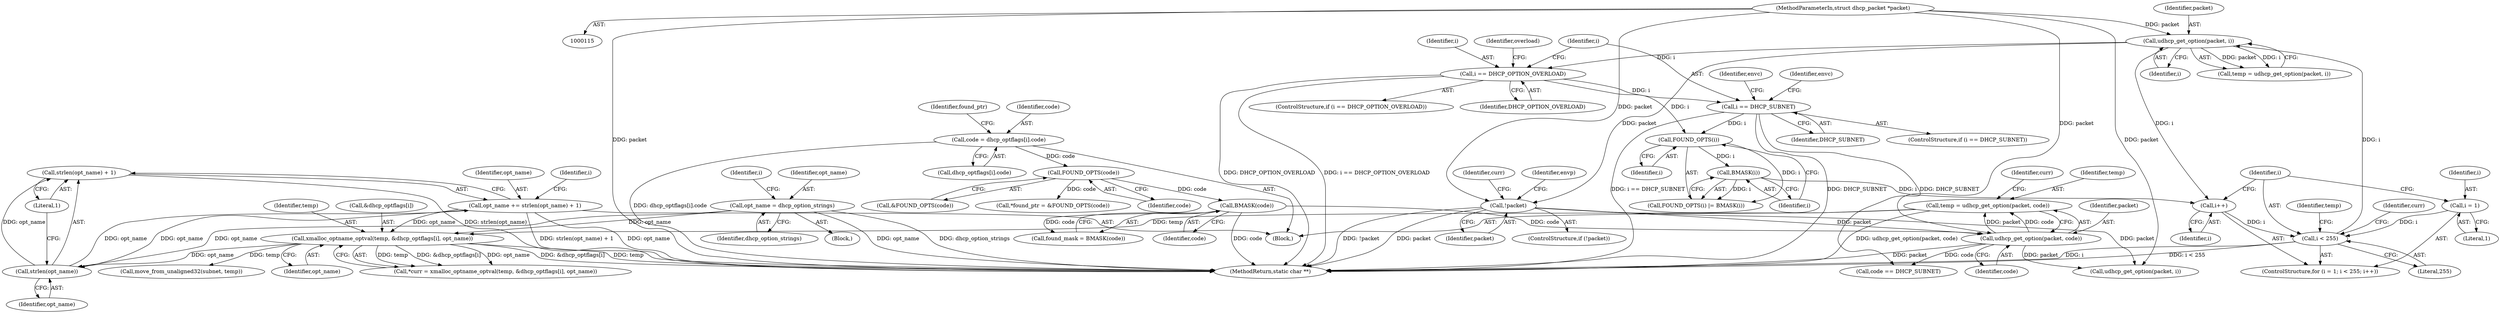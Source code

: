 digraph "0_busybox_74d9f1ba37010face4bd1449df4d60dd84450b06_0@API" {
"1000383" [label="(Call,strlen(opt_name) + 1)"];
"1000384" [label="(Call,strlen(opt_name))"];
"1000301" [label="(Call,opt_name = dhcp_option_strings)"];
"1000381" [label="(Call,opt_name += strlen(opt_name) + 1)"];
"1000349" [label="(Call,xmalloc_optname_optval(temp, &dhcp_optflags[i], opt_name))"];
"1000341" [label="(Call,temp = udhcp_get_option(packet, code))"];
"1000343" [label="(Call,udhcp_get_option(packet, code))"];
"1000204" [label="(Call,!packet)"];
"1000152" [label="(Call,udhcp_get_option(packet, i))"];
"1000116" [label="(MethodParameterIn,struct dhcp_packet *packet)"];
"1000144" [label="(Call,i < 255)"];
"1000141" [label="(Call,i = 1)"];
"1000147" [label="(Call,i++)"];
"1000178" [label="(Call,BMASK(i))"];
"1000176" [label="(Call,FOUND_OPTS(i))"];
"1000168" [label="(Call,i == DHCP_SUBNET)"];
"1000159" [label="(Call,i == DHCP_OPTION_OVERLOAD)"];
"1000328" [label="(Call,BMASK(code))"];
"1000323" [label="(Call,FOUND_OPTS(code))"];
"1000312" [label="(Call,code = dhcp_optflags[i].code)"];
"1000349" [label="(Call,xmalloc_optname_optval(temp, &dhcp_optflags[i], opt_name))"];
"1000321" [label="(Identifier,found_ptr)"];
"1000312" [label="(Call,code = dhcp_optflags[i].code)"];
"1000170" [label="(Identifier,DHCP_SUBNET)"];
"1000301" [label="(Call,opt_name = dhcp_option_strings)"];
"1000116" [label="(MethodParameterIn,struct dhcp_packet *packet)"];
"1000323" [label="(Call,FOUND_OPTS(code))"];
"1000151" [label="(Identifier,temp)"];
"1000326" [label="(Call,found_mask = BMASK(code))"];
"1000388" [label="(Identifier,i)"];
"1000174" [label="(Identifier,envc)"];
"1000158" [label="(ControlStructure,if (i == DHCP_OPTION_OVERLOAD))"];
"1000385" [label="(Identifier,opt_name)"];
"1000303" [label="(Identifier,dhcp_option_strings)"];
"1000144" [label="(Call,i < 255)"];
"1000148" [label="(Identifier,i)"];
"1000381" [label="(Call,opt_name += strlen(opt_name) + 1)"];
"1000178" [label="(Call,BMASK(i))"];
"1000205" [label="(Identifier,packet)"];
"1000346" [label="(Call,*curr = xmalloc_optname_optval(temp, &dhcp_optflags[i], opt_name))"];
"1000159" [label="(Call,i == DHCP_OPTION_OVERLOAD)"];
"1000314" [label="(Call,dhcp_optflags[i].code)"];
"1000320" [label="(Call,*found_ptr = &FOUND_OPTS(code))"];
"1000345" [label="(Identifier,code)"];
"1000310" [label="(Block,)"];
"1000382" [label="(Identifier,opt_name)"];
"1000142" [label="(Identifier,i)"];
"1000343" [label="(Call,udhcp_get_option(packet, code))"];
"1000207" [label="(Identifier,envp)"];
"1000344" [label="(Identifier,packet)"];
"1000348" [label="(Identifier,curr)"];
"1000384" [label="(Call,strlen(opt_name))"];
"1000420" [label="(Call,udhcp_get_option(packet, i))"];
"1000169" [label="(Identifier,i)"];
"1000329" [label="(Identifier,code)"];
"1000302" [label="(Identifier,opt_name)"];
"1000470" [label="(MethodReturn,static char **)"];
"1000181" [label="(Identifier,curr)"];
"1000322" [label="(Call,&FOUND_OPTS(code))"];
"1000341" [label="(Call,temp = udhcp_get_option(packet, code))"];
"1000324" [label="(Identifier,code)"];
"1000152" [label="(Call,udhcp_get_option(packet, i))"];
"1000117" [label="(Block,)"];
"1000154" [label="(Identifier,i)"];
"1000176" [label="(Call,FOUND_OPTS(i))"];
"1000140" [label="(ControlStructure,for (i = 1; i < 255; i++))"];
"1000328" [label="(Call,BMASK(code))"];
"1000350" [label="(Identifier,temp)"];
"1000204" [label="(Call,!packet)"];
"1000203" [label="(ControlStructure,if (!packet))"];
"1000210" [label="(Identifier,curr)"];
"1000172" [label="(Identifier,envc)"];
"1000141" [label="(Call,i = 1)"];
"1000361" [label="(Call,code == DHCP_SUBNET)"];
"1000366" [label="(Call,move_from_unaligned32(subnet, temp))"];
"1000386" [label="(Literal,1)"];
"1000143" [label="(Literal,1)"];
"1000161" [label="(Identifier,DHCP_OPTION_OVERLOAD)"];
"1000163" [label="(Identifier,overload)"];
"1000150" [label="(Call,temp = udhcp_get_option(packet, i))"];
"1000313" [label="(Identifier,code)"];
"1000305" [label="(Identifier,i)"];
"1000342" [label="(Identifier,temp)"];
"1000167" [label="(ControlStructure,if (i == DHCP_SUBNET))"];
"1000145" [label="(Identifier,i)"];
"1000147" [label="(Call,i++)"];
"1000179" [label="(Identifier,i)"];
"1000177" [label="(Identifier,i)"];
"1000160" [label="(Identifier,i)"];
"1000153" [label="(Identifier,packet)"];
"1000355" [label="(Identifier,opt_name)"];
"1000146" [label="(Literal,255)"];
"1000175" [label="(Call,FOUND_OPTS(i) |= BMASK(i))"];
"1000383" [label="(Call,strlen(opt_name) + 1)"];
"1000168" [label="(Call,i == DHCP_SUBNET)"];
"1000351" [label="(Call,&dhcp_optflags[i])"];
"1000383" -> "1000381"  [label="AST: "];
"1000383" -> "1000386"  [label="CFG: "];
"1000384" -> "1000383"  [label="AST: "];
"1000386" -> "1000383"  [label="AST: "];
"1000381" -> "1000383"  [label="CFG: "];
"1000383" -> "1000470"  [label="DDG: strlen(opt_name)"];
"1000384" -> "1000383"  [label="DDG: opt_name"];
"1000384" -> "1000385"  [label="CFG: "];
"1000385" -> "1000384"  [label="AST: "];
"1000386" -> "1000384"  [label="CFG: "];
"1000384" -> "1000381"  [label="DDG: opt_name"];
"1000301" -> "1000384"  [label="DDG: opt_name"];
"1000381" -> "1000384"  [label="DDG: opt_name"];
"1000349" -> "1000384"  [label="DDG: opt_name"];
"1000301" -> "1000117"  [label="AST: "];
"1000301" -> "1000303"  [label="CFG: "];
"1000302" -> "1000301"  [label="AST: "];
"1000303" -> "1000301"  [label="AST: "];
"1000305" -> "1000301"  [label="CFG: "];
"1000301" -> "1000470"  [label="DDG: dhcp_option_strings"];
"1000301" -> "1000470"  [label="DDG: opt_name"];
"1000301" -> "1000349"  [label="DDG: opt_name"];
"1000381" -> "1000310"  [label="AST: "];
"1000382" -> "1000381"  [label="AST: "];
"1000388" -> "1000381"  [label="CFG: "];
"1000381" -> "1000470"  [label="DDG: strlen(opt_name) + 1"];
"1000381" -> "1000470"  [label="DDG: opt_name"];
"1000381" -> "1000349"  [label="DDG: opt_name"];
"1000349" -> "1000346"  [label="AST: "];
"1000349" -> "1000355"  [label="CFG: "];
"1000350" -> "1000349"  [label="AST: "];
"1000351" -> "1000349"  [label="AST: "];
"1000355" -> "1000349"  [label="AST: "];
"1000346" -> "1000349"  [label="CFG: "];
"1000349" -> "1000470"  [label="DDG: &dhcp_optflags[i]"];
"1000349" -> "1000470"  [label="DDG: temp"];
"1000349" -> "1000346"  [label="DDG: temp"];
"1000349" -> "1000346"  [label="DDG: &dhcp_optflags[i]"];
"1000349" -> "1000346"  [label="DDG: opt_name"];
"1000341" -> "1000349"  [label="DDG: temp"];
"1000349" -> "1000366"  [label="DDG: temp"];
"1000341" -> "1000310"  [label="AST: "];
"1000341" -> "1000343"  [label="CFG: "];
"1000342" -> "1000341"  [label="AST: "];
"1000343" -> "1000341"  [label="AST: "];
"1000348" -> "1000341"  [label="CFG: "];
"1000341" -> "1000470"  [label="DDG: udhcp_get_option(packet, code)"];
"1000343" -> "1000341"  [label="DDG: packet"];
"1000343" -> "1000341"  [label="DDG: code"];
"1000343" -> "1000345"  [label="CFG: "];
"1000344" -> "1000343"  [label="AST: "];
"1000345" -> "1000343"  [label="AST: "];
"1000343" -> "1000470"  [label="DDG: packet"];
"1000204" -> "1000343"  [label="DDG: packet"];
"1000116" -> "1000343"  [label="DDG: packet"];
"1000328" -> "1000343"  [label="DDG: code"];
"1000343" -> "1000361"  [label="DDG: code"];
"1000343" -> "1000420"  [label="DDG: packet"];
"1000204" -> "1000203"  [label="AST: "];
"1000204" -> "1000205"  [label="CFG: "];
"1000205" -> "1000204"  [label="AST: "];
"1000207" -> "1000204"  [label="CFG: "];
"1000210" -> "1000204"  [label="CFG: "];
"1000204" -> "1000470"  [label="DDG: packet"];
"1000204" -> "1000470"  [label="DDG: !packet"];
"1000152" -> "1000204"  [label="DDG: packet"];
"1000116" -> "1000204"  [label="DDG: packet"];
"1000204" -> "1000420"  [label="DDG: packet"];
"1000152" -> "1000150"  [label="AST: "];
"1000152" -> "1000154"  [label="CFG: "];
"1000153" -> "1000152"  [label="AST: "];
"1000154" -> "1000152"  [label="AST: "];
"1000150" -> "1000152"  [label="CFG: "];
"1000152" -> "1000147"  [label="DDG: i"];
"1000152" -> "1000150"  [label="DDG: packet"];
"1000152" -> "1000150"  [label="DDG: i"];
"1000116" -> "1000152"  [label="DDG: packet"];
"1000144" -> "1000152"  [label="DDG: i"];
"1000152" -> "1000159"  [label="DDG: i"];
"1000116" -> "1000115"  [label="AST: "];
"1000116" -> "1000470"  [label="DDG: packet"];
"1000116" -> "1000420"  [label="DDG: packet"];
"1000144" -> "1000140"  [label="AST: "];
"1000144" -> "1000146"  [label="CFG: "];
"1000145" -> "1000144"  [label="AST: "];
"1000146" -> "1000144"  [label="AST: "];
"1000151" -> "1000144"  [label="CFG: "];
"1000181" -> "1000144"  [label="CFG: "];
"1000144" -> "1000470"  [label="DDG: i < 255"];
"1000144" -> "1000470"  [label="DDG: i"];
"1000141" -> "1000144"  [label="DDG: i"];
"1000147" -> "1000144"  [label="DDG: i"];
"1000141" -> "1000140"  [label="AST: "];
"1000141" -> "1000143"  [label="CFG: "];
"1000142" -> "1000141"  [label="AST: "];
"1000143" -> "1000141"  [label="AST: "];
"1000145" -> "1000141"  [label="CFG: "];
"1000147" -> "1000140"  [label="AST: "];
"1000147" -> "1000148"  [label="CFG: "];
"1000148" -> "1000147"  [label="AST: "];
"1000145" -> "1000147"  [label="CFG: "];
"1000178" -> "1000147"  [label="DDG: i"];
"1000178" -> "1000175"  [label="AST: "];
"1000178" -> "1000179"  [label="CFG: "];
"1000179" -> "1000178"  [label="AST: "];
"1000175" -> "1000178"  [label="CFG: "];
"1000178" -> "1000175"  [label="DDG: i"];
"1000176" -> "1000178"  [label="DDG: i"];
"1000176" -> "1000175"  [label="AST: "];
"1000176" -> "1000177"  [label="CFG: "];
"1000177" -> "1000176"  [label="AST: "];
"1000179" -> "1000176"  [label="CFG: "];
"1000176" -> "1000175"  [label="DDG: i"];
"1000168" -> "1000176"  [label="DDG: i"];
"1000159" -> "1000176"  [label="DDG: i"];
"1000168" -> "1000167"  [label="AST: "];
"1000168" -> "1000170"  [label="CFG: "];
"1000169" -> "1000168"  [label="AST: "];
"1000170" -> "1000168"  [label="AST: "];
"1000172" -> "1000168"  [label="CFG: "];
"1000174" -> "1000168"  [label="CFG: "];
"1000168" -> "1000470"  [label="DDG: i == DHCP_SUBNET"];
"1000168" -> "1000470"  [label="DDG: DHCP_SUBNET"];
"1000159" -> "1000168"  [label="DDG: i"];
"1000168" -> "1000361"  [label="DDG: DHCP_SUBNET"];
"1000159" -> "1000158"  [label="AST: "];
"1000159" -> "1000161"  [label="CFG: "];
"1000160" -> "1000159"  [label="AST: "];
"1000161" -> "1000159"  [label="AST: "];
"1000163" -> "1000159"  [label="CFG: "];
"1000169" -> "1000159"  [label="CFG: "];
"1000159" -> "1000470"  [label="DDG: i == DHCP_OPTION_OVERLOAD"];
"1000159" -> "1000470"  [label="DDG: DHCP_OPTION_OVERLOAD"];
"1000328" -> "1000326"  [label="AST: "];
"1000328" -> "1000329"  [label="CFG: "];
"1000329" -> "1000328"  [label="AST: "];
"1000326" -> "1000328"  [label="CFG: "];
"1000328" -> "1000470"  [label="DDG: code"];
"1000328" -> "1000326"  [label="DDG: code"];
"1000323" -> "1000328"  [label="DDG: code"];
"1000323" -> "1000322"  [label="AST: "];
"1000323" -> "1000324"  [label="CFG: "];
"1000324" -> "1000323"  [label="AST: "];
"1000322" -> "1000323"  [label="CFG: "];
"1000323" -> "1000320"  [label="DDG: code"];
"1000312" -> "1000323"  [label="DDG: code"];
"1000312" -> "1000310"  [label="AST: "];
"1000312" -> "1000314"  [label="CFG: "];
"1000313" -> "1000312"  [label="AST: "];
"1000314" -> "1000312"  [label="AST: "];
"1000321" -> "1000312"  [label="CFG: "];
"1000312" -> "1000470"  [label="DDG: dhcp_optflags[i].code"];
}
